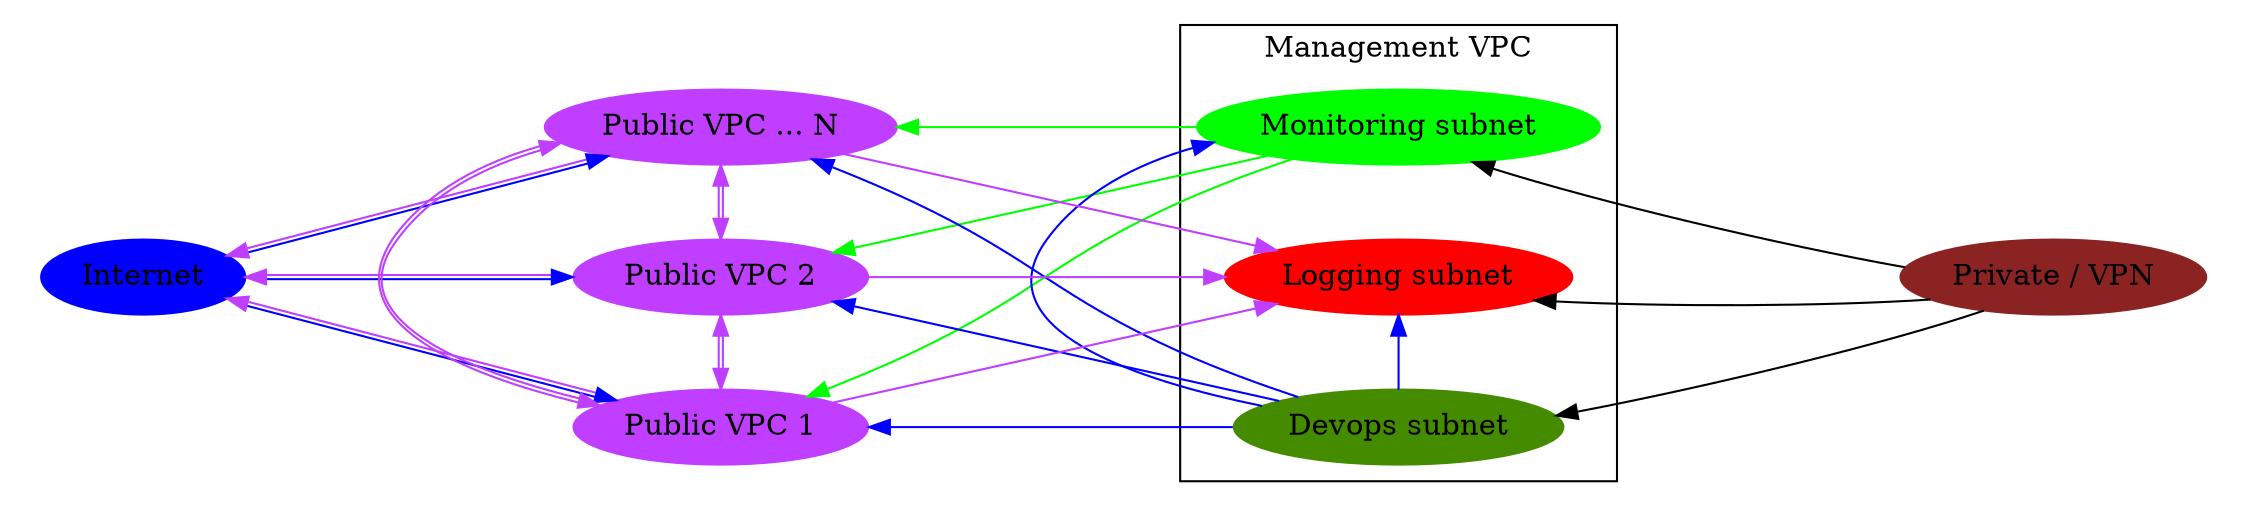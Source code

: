digraph G {
    rankdir=LR
    
    Internet [ color = blue, style = filled ]
    "Monitoring subnet" [ color = green, style = filled ]
    "Logging subnet" [ color = red, style = filled ]
    "Devops subnet" [ color = "chartreuse4", style = filled ]

    "Public VPC 1" [ color = "darkorchid1", style = filled ]
    "Public VPC 2" [ color = "darkorchid1", style = filled ]
    "Public VPC ... N" [ color = "darkorchid1", style = filled ]

    "Private / VPN" [ color = "brown4", style = filled ]


    ranksep = 2.0
    nodesep = .5


    subgraph cluster1 
    {
        style="invis"
        Internet;
    }

    subgraph cluster2 
    {
        style="invis"

        "Public VPC 1";
        "Public VPC 2";
        "Public VPC ... N";

        {
            rank="same"
            "Public VPC 1";"Public VPC 2";"Public VPC ... N";
        }
    }

    subgraph cluster3
    {
        label="Management VPC"
        "Logging subnet";
        "Monitoring subnet";
        "Devops subnet";

        {
            rank="same";
            "Logging subnet";
            "Monitoring subnet";
            "Devops subnet";
        }
    }

    subgraph cluster4
    {
        style="invis"
        "Private / VPN"

        {
            rank="max";
            "Private / VPN";
        }
    }


    Internet -> "Public VPC 1" [dir=both color="blue:darkorchid1" constraint=false];
    Internet -> "Public VPC 2" [dir=both color="blue:darkorchid1"];
    Internet -> "Public VPC ... N" [dir=both color="blue:darkorchid1" constraint=false];

    "Public VPC 1" -> "Public VPC 2"[dir=both color="darkorchid1:darkorchid1"];
    "Public VPC 1" -> "Public VPC ... N"[dir=both color="darkorchid1:darkorchid1"];
    "Public VPC 2" -> "Public VPC ... N"[dir=both color="darkorchid1:darkorchid1"];

    "Public VPC 1" -> "Logging subnet"[ color = "darkorchid1" ];
    "Public VPC 2" -> "Logging subnet"[ color = "darkorchid1" ];
    "Public VPC ... N" -> "Logging subnet"[ color = "darkorchid1" ];

    "Monitoring subnet" -> "Public VPC 1"[ color="green" constraint=false];
    "Monitoring subnet" -> "Public VPC 2"[ color="green"];
    "Monitoring subnet" -> "Public VPC ... N"[ color="green"];

    "Devops subnet" -> "Public VPC 1"[constraint=false color="blue"];
    "Devops subnet" -> "Public VPC 2"[constraint=false color="blue"];
    "Devops subnet" -> "Public VPC ... N"[constraint=false color="blue"];

    "Devops subnet" -> "Logging subnet" [ color="blue" ];
    "Devops subnet" -> "Monitoring subnet"[ color="blue" ];

    "Devops subnet" -> "Private / VPN" [style="invis"]
    "Monitoring subnet" -> "Private / VPN" [style="invis"]
    "Logging subnet" -> "Private / VPN" [style="invis"]

    "Private / VPN" -> "Devops subnet"[constraint=false];
    "Private / VPN" -> "Monitoring subnet"[constraint=false];
    "Private / VPN" -> "Logging subnet";
}